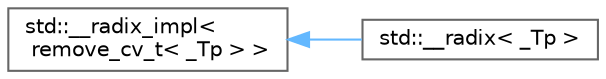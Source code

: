 digraph "Graphical Class Hierarchy"
{
 // LATEX_PDF_SIZE
  bgcolor="transparent";
  edge [fontname=Helvetica,fontsize=10,labelfontname=Helvetica,labelfontsize=10];
  node [fontname=Helvetica,fontsize=10,shape=box,height=0.2,width=0.4];
  rankdir="LR";
  Node0 [id="Node000000",label="std::__radix_impl\<\l remove_cv_t\< _Tp \> \>",height=0.2,width=0.4,color="grey40", fillcolor="white", style="filled",URL="$structstd_1_1____radix__impl.html",tooltip=" "];
  Node0 -> Node1 [id="edge363_Node000000_Node000001",dir="back",color="steelblue1",style="solid",tooltip=" "];
  Node1 [id="Node000001",label="std::__radix\< _Tp \>",height=0.2,width=0.4,color="grey40", fillcolor="white", style="filled",URL="$structstd_1_1____radix.html",tooltip=" "];
}
